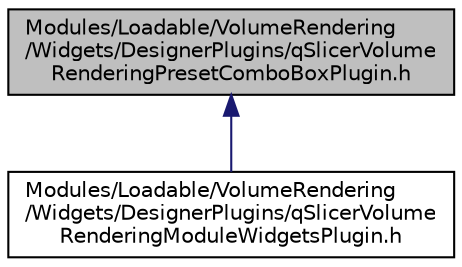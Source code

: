 digraph "Modules/Loadable/VolumeRendering/Widgets/DesignerPlugins/qSlicerVolumeRenderingPresetComboBoxPlugin.h"
{
  bgcolor="transparent";
  edge [fontname="Helvetica",fontsize="10",labelfontname="Helvetica",labelfontsize="10"];
  node [fontname="Helvetica",fontsize="10",shape=record];
  Node5 [label="Modules/Loadable/VolumeRendering\l/Widgets/DesignerPlugins/qSlicerVolume\lRenderingPresetComboBoxPlugin.h",height=0.2,width=0.4,color="black", fillcolor="grey75", style="filled", fontcolor="black"];
  Node5 -> Node6 [dir="back",color="midnightblue",fontsize="10",style="solid",fontname="Helvetica"];
  Node6 [label="Modules/Loadable/VolumeRendering\l/Widgets/DesignerPlugins/qSlicerVolume\lRenderingModuleWidgetsPlugin.h",height=0.2,width=0.4,color="black",URL="$qSlicerVolumeRenderingModuleWidgetsPlugin_8h.html"];
}
